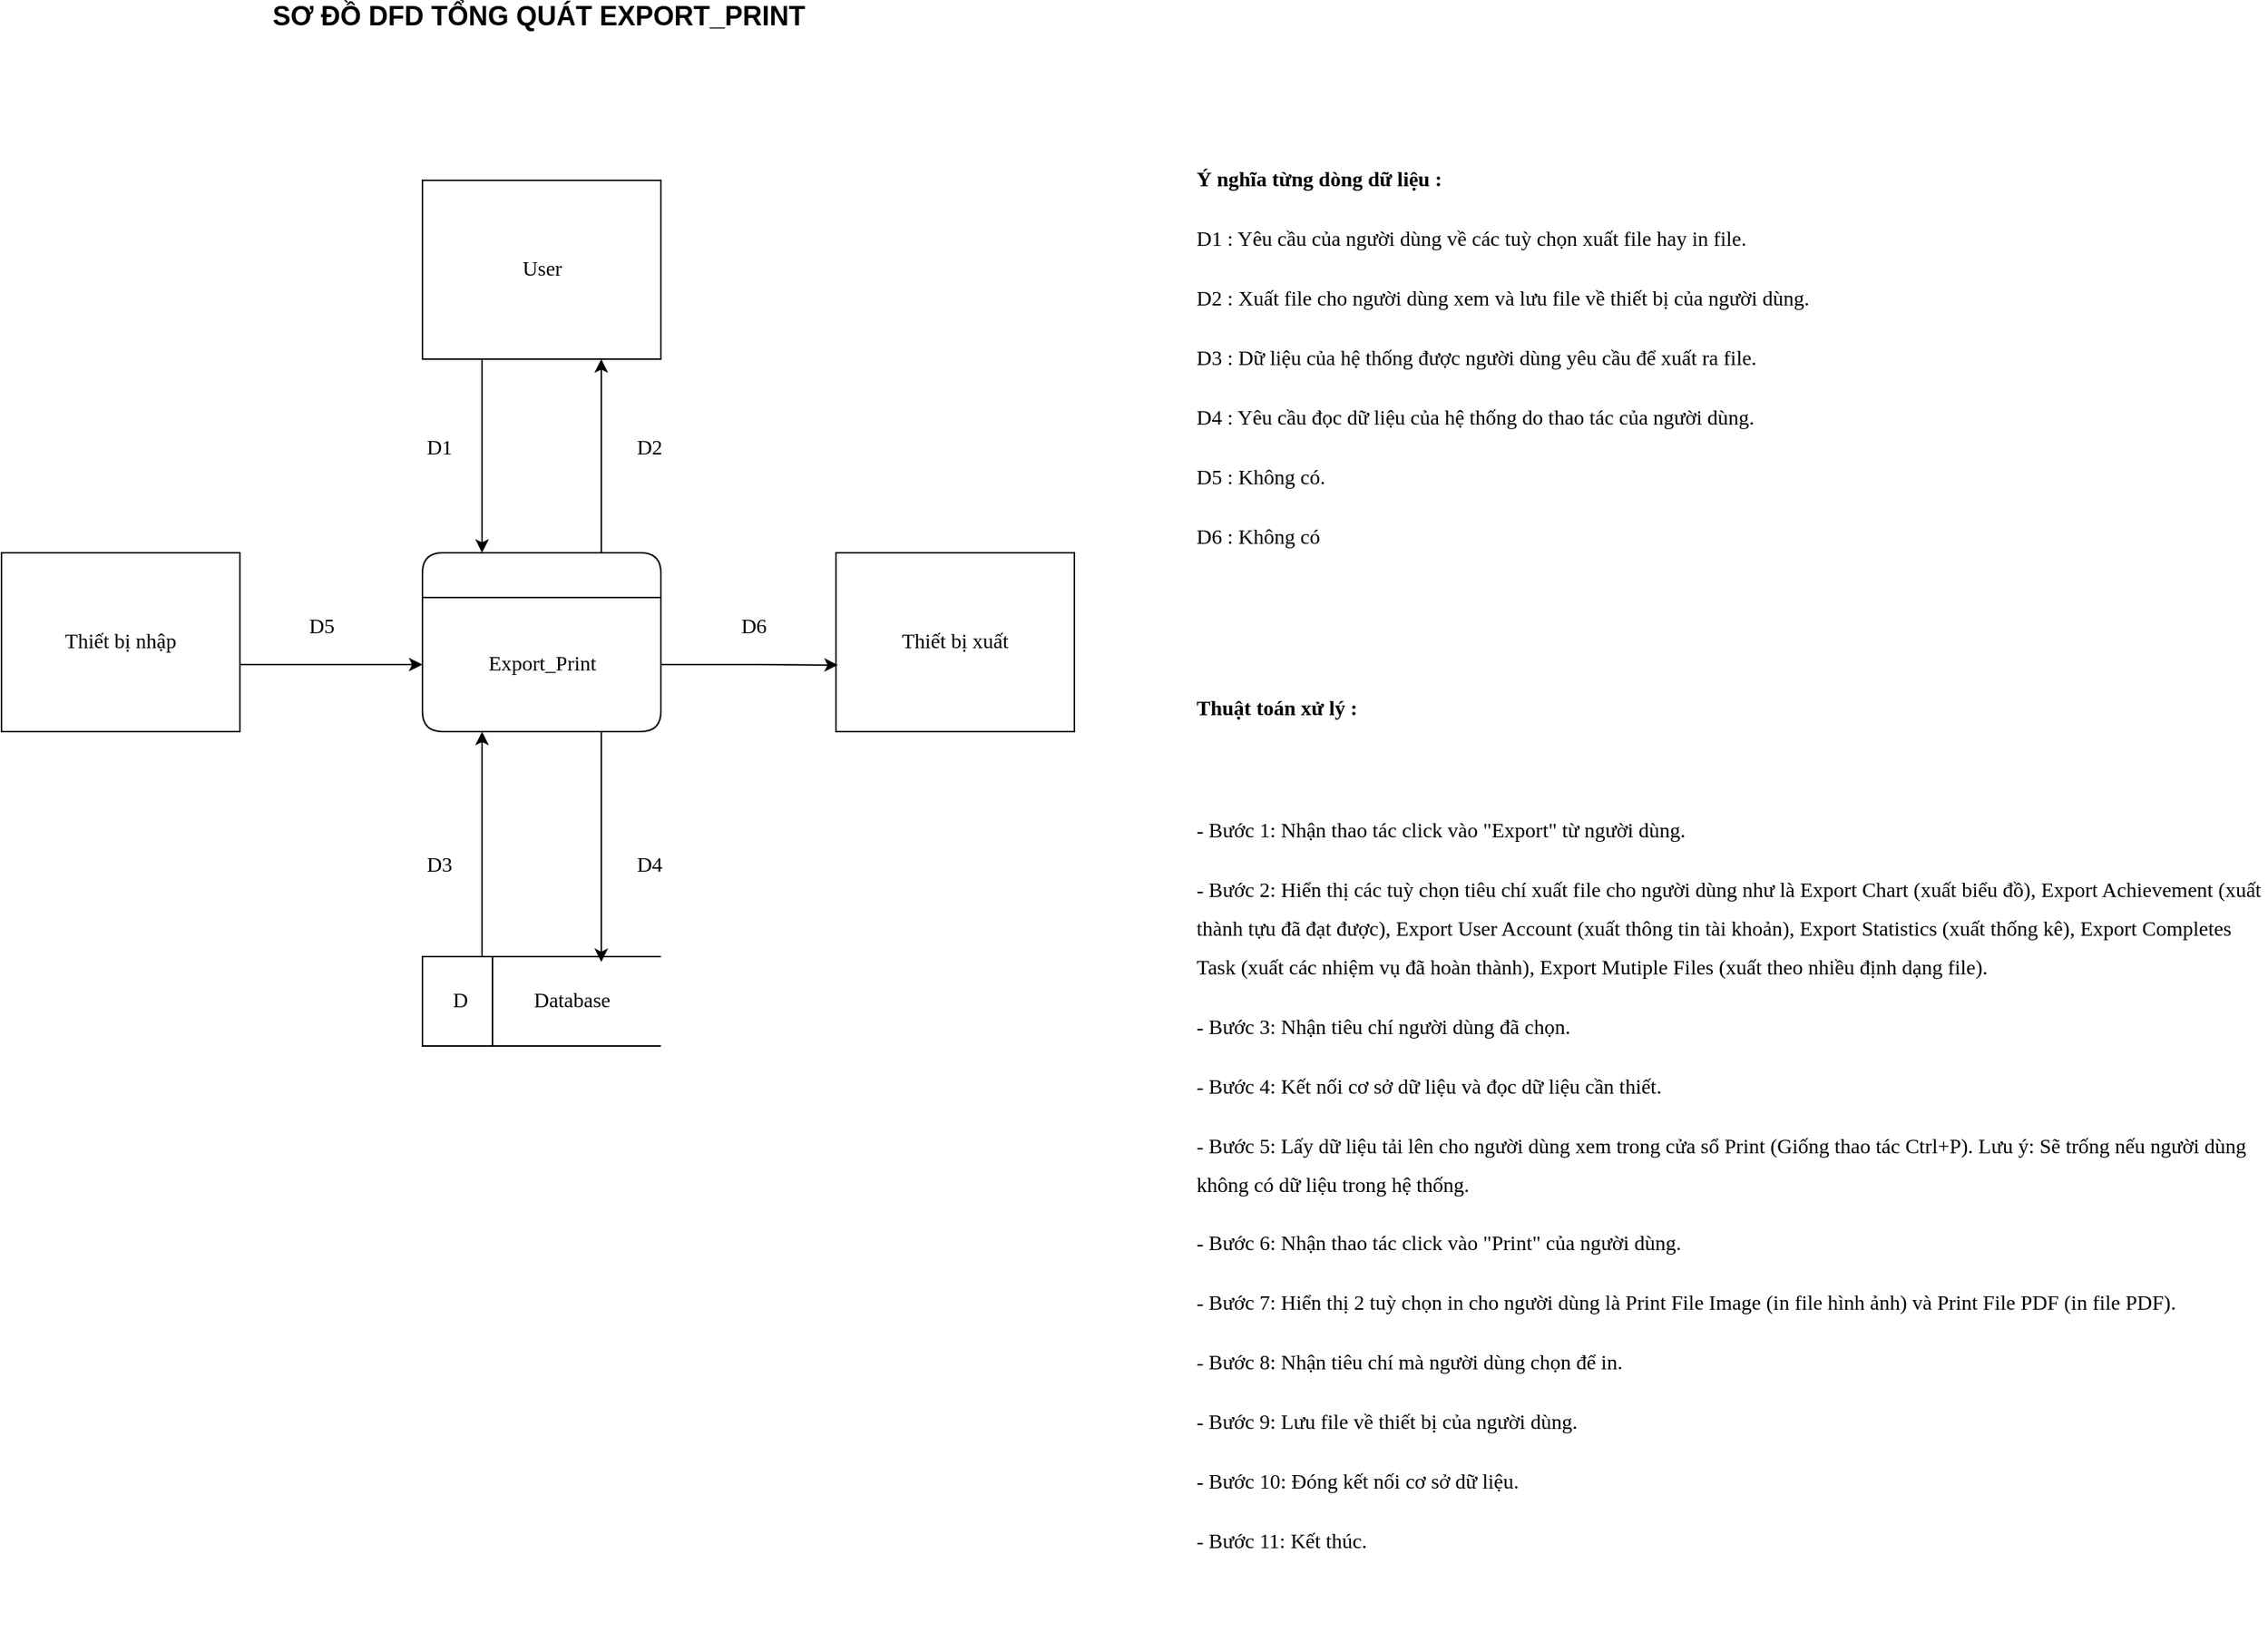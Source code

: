 <mxfile version="13.10.0" type="device"><diagram id="LyHncfJVUUQ7ihSpuBtp" name="Page-1"><mxGraphModel dx="984" dy="1781" grid="1" gridSize="10" guides="1" tooltips="1" connect="1" arrows="1" fold="1" page="1" pageScale="1" pageWidth="827" pageHeight="1169" math="0" shadow="0"><root><mxCell id="0"/><mxCell id="1" parent="0"/><mxCell id="8qcMoCoU_8cXBe1GnI__-13" style="edgeStyle=orthogonalEdgeStyle;rounded=0;orthogonalLoop=1;jettySize=auto;html=1;exitX=0.75;exitY=0;exitDx=0;exitDy=0;entryX=0.75;entryY=1;entryDx=0;entryDy=0;" parent="1" source="8qcMoCoU_8cXBe1GnI__-1" target="8qcMoCoU_8cXBe1GnI__-3" edge="1"><mxGeometry relative="1" as="geometry"/></mxCell><mxCell id="8qcMoCoU_8cXBe1GnI__-1" value="" style="swimlane;childLayout=stackLayout;horizontal=1;startSize=30;horizontalStack=0;rounded=1;fontSize=14;fontStyle=0;strokeWidth=1;resizeParent=0;resizeLast=1;shadow=0;dashed=0;align=center;html=1;fontFamily=Verdana;" parent="1" vertex="1"><mxGeometry x="402.5" y="-760" width="160" height="120" as="geometry"><mxRectangle x="160" y="200" width="50" height="30" as="alternateBounds"/></mxGeometry></mxCell><mxCell id="8qcMoCoU_8cXBe1GnI__-2" value="Export_Print" style="text;html=1;strokeColor=none;fillColor=none;align=center;verticalAlign=middle;whiteSpace=wrap;rounded=0;fontFamily=Verdana;fontSize=14;" parent="8qcMoCoU_8cXBe1GnI__-1" vertex="1"><mxGeometry y="30" width="160" height="90" as="geometry"/></mxCell><mxCell id="8qcMoCoU_8cXBe1GnI__-12" style="edgeStyle=orthogonalEdgeStyle;rounded=0;orthogonalLoop=1;jettySize=auto;html=1;exitX=0.25;exitY=1;exitDx=0;exitDy=0;entryX=0.25;entryY=0;entryDx=0;entryDy=0;" parent="1" source="8qcMoCoU_8cXBe1GnI__-3" target="8qcMoCoU_8cXBe1GnI__-1" edge="1"><mxGeometry relative="1" as="geometry"/></mxCell><mxCell id="8qcMoCoU_8cXBe1GnI__-3" value="User" style="rounded=0;whiteSpace=wrap;html=1;fontFamily=Verdana;fontSize=14;" parent="1" vertex="1"><mxGeometry x="402.5" y="-1010" width="160" height="120" as="geometry"/></mxCell><mxCell id="8qcMoCoU_8cXBe1GnI__-5" value="" style="group" parent="1" vertex="1" connectable="0"><mxGeometry x="402.5" y="-490" width="160" height="61" as="geometry"/></mxCell><mxCell id="8qcMoCoU_8cXBe1GnI__-6" value="" style="strokeWidth=1;html=1;shape=mxgraph.flowchart.annotation_1;align=left;pointerEvents=1;" parent="8qcMoCoU_8cXBe1GnI__-5" vertex="1"><mxGeometry y="1" width="160" height="60" as="geometry"/></mxCell><mxCell id="8qcMoCoU_8cXBe1GnI__-7" value="" style="endArrow=none;html=1;fontFamily=Verdana;fontSize=14;" parent="8qcMoCoU_8cXBe1GnI__-5" edge="1"><mxGeometry width="50" height="50" relative="1" as="geometry"><mxPoint x="47" y="60.5" as="sourcePoint"/><mxPoint x="47" y="0.5" as="targetPoint"/></mxGeometry></mxCell><mxCell id="8qcMoCoU_8cXBe1GnI__-8" value="D" style="text;html=1;strokeColor=none;fillColor=none;align=center;verticalAlign=middle;whiteSpace=wrap;rounded=0;fontFamily=Verdana;fontSize=14;" parent="8qcMoCoU_8cXBe1GnI__-5" vertex="1"><mxGeometry x="10" y="20.5" width="30" height="20" as="geometry"/></mxCell><mxCell id="8qcMoCoU_8cXBe1GnI__-9" value="Database" style="text;html=1;strokeColor=none;fillColor=none;align=center;verticalAlign=middle;whiteSpace=wrap;rounded=0;fontFamily=Verdana;fontSize=14;" parent="8qcMoCoU_8cXBe1GnI__-5" vertex="1"><mxGeometry x="60" y="21" width="80" height="20" as="geometry"/></mxCell><mxCell id="8qcMoCoU_8cXBe1GnI__-10" value="D1" style="text;html=1;strokeColor=none;fillColor=none;align=center;verticalAlign=middle;whiteSpace=wrap;rounded=0;fontFamily=Verdana;fontSize=14;" parent="1" vertex="1"><mxGeometry x="389" y="-850" width="50" height="40" as="geometry"/></mxCell><mxCell id="8qcMoCoU_8cXBe1GnI__-11" value="&lt;font style=&quot;font-size: 18px&quot;&gt;&lt;b&gt;SƠ&amp;nbsp;ĐỒ DFD TỔNG QUÁT EXPORT_PRINT&lt;/b&gt;&lt;/font&gt;" style="text;html=1;strokeColor=none;fillColor=none;align=left;verticalAlign=middle;whiteSpace=wrap;rounded=0;" parent="1" vertex="1"><mxGeometry x="300" y="-1130" width="365" height="20" as="geometry"/></mxCell><mxCell id="8qcMoCoU_8cXBe1GnI__-14" style="edgeStyle=orthogonalEdgeStyle;rounded=0;orthogonalLoop=1;jettySize=auto;html=1;exitX=0.75;exitY=1;exitDx=0;exitDy=0;entryX=0.75;entryY=0.061;entryDx=0;entryDy=0;entryPerimeter=0;" parent="1" source="8qcMoCoU_8cXBe1GnI__-2" target="8qcMoCoU_8cXBe1GnI__-6" edge="1"><mxGeometry relative="1" as="geometry"/></mxCell><mxCell id="8qcMoCoU_8cXBe1GnI__-15" style="edgeStyle=orthogonalEdgeStyle;rounded=0;orthogonalLoop=1;jettySize=auto;html=1;exitX=0.5;exitY=0;exitDx=0;exitDy=0;exitPerimeter=0;entryX=0.25;entryY=1;entryDx=0;entryDy=0;" parent="1" source="8qcMoCoU_8cXBe1GnI__-6" target="8qcMoCoU_8cXBe1GnI__-2" edge="1"><mxGeometry relative="1" as="geometry"><Array as="points"><mxPoint x="443" y="-489"/></Array></mxGeometry></mxCell><mxCell id="8qcMoCoU_8cXBe1GnI__-24" style="edgeStyle=orthogonalEdgeStyle;rounded=0;orthogonalLoop=1;jettySize=auto;html=1;exitX=1;exitY=0.5;exitDx=0;exitDy=0;entryX=0;entryY=0.5;entryDx=0;entryDy=0;" parent="1" source="8qcMoCoU_8cXBe1GnI__-16" target="8qcMoCoU_8cXBe1GnI__-2" edge="1"><mxGeometry relative="1" as="geometry"><Array as="points"><mxPoint x="240" y="-685"/></Array></mxGeometry></mxCell><mxCell id="8qcMoCoU_8cXBe1GnI__-16" value="Thiết bị nhập" style="rounded=0;whiteSpace=wrap;html=1;fontFamily=Verdana;fontSize=14;" parent="1" vertex="1"><mxGeometry x="120" y="-760" width="160" height="120" as="geometry"/></mxCell><mxCell id="8qcMoCoU_8cXBe1GnI__-17" value="Thiết bị xuất" style="rounded=0;whiteSpace=wrap;html=1;fontFamily=Verdana;fontSize=14;" parent="1" vertex="1"><mxGeometry x="680" y="-760" width="160" height="120" as="geometry"/></mxCell><mxCell id="8qcMoCoU_8cXBe1GnI__-23" style="edgeStyle=orthogonalEdgeStyle;rounded=0;orthogonalLoop=1;jettySize=auto;html=1;entryX=0.008;entryY=0.628;entryDx=0;entryDy=0;entryPerimeter=0;" parent="1" source="8qcMoCoU_8cXBe1GnI__-2" target="8qcMoCoU_8cXBe1GnI__-17" edge="1"><mxGeometry relative="1" as="geometry"/></mxCell><mxCell id="8qcMoCoU_8cXBe1GnI__-25" value="D2" style="text;html=1;strokeColor=none;fillColor=none;align=center;verticalAlign=middle;whiteSpace=wrap;rounded=0;fontFamily=Verdana;fontSize=14;" parent="1" vertex="1"><mxGeometry x="530" y="-850" width="50" height="40" as="geometry"/></mxCell><mxCell id="8qcMoCoU_8cXBe1GnI__-26" value="D6" style="text;html=1;strokeColor=none;fillColor=none;align=center;verticalAlign=middle;whiteSpace=wrap;rounded=0;fontFamily=Verdana;fontSize=14;" parent="1" vertex="1"><mxGeometry x="600" y="-730" width="50" height="40" as="geometry"/></mxCell><mxCell id="8qcMoCoU_8cXBe1GnI__-27" value="D4" style="text;html=1;strokeColor=none;fillColor=none;align=center;verticalAlign=middle;whiteSpace=wrap;rounded=0;fontFamily=Verdana;fontSize=14;" parent="1" vertex="1"><mxGeometry x="530" y="-570" width="50" height="40" as="geometry"/></mxCell><mxCell id="8qcMoCoU_8cXBe1GnI__-28" value="D3" style="text;html=1;strokeColor=none;fillColor=none;align=center;verticalAlign=middle;whiteSpace=wrap;rounded=0;fontFamily=Verdana;fontSize=14;" parent="1" vertex="1"><mxGeometry x="389" y="-570" width="50" height="40" as="geometry"/></mxCell><mxCell id="8qcMoCoU_8cXBe1GnI__-29" value="D5" style="text;html=1;strokeColor=none;fillColor=none;align=center;verticalAlign=middle;whiteSpace=wrap;rounded=0;fontFamily=Verdana;fontSize=14;" parent="1" vertex="1"><mxGeometry x="310" y="-730" width="50" height="40" as="geometry"/></mxCell><mxCell id="8qcMoCoU_8cXBe1GnI__-30" value="&lt;b&gt;Ý nghĩa từng dòng dữ liệu :&lt;/b&gt;" style="text;html=1;strokeColor=none;fillColor=none;align=left;verticalAlign=middle;whiteSpace=wrap;rounded=0;fontFamily=Verdana;fontSize=14;" parent="1" vertex="1"><mxGeometry x="920" y="-1030" width="240" height="40" as="geometry"/></mxCell><mxCell id="8qcMoCoU_8cXBe1GnI__-31" value="D1 : Yêu cầu của người dùng về các tuỳ chọn xuất file hay in file." style="text;html=1;strokeColor=none;fillColor=none;align=left;verticalAlign=middle;whiteSpace=wrap;rounded=0;fontFamily=Verdana;fontSize=14;" parent="1" vertex="1"><mxGeometry x="920" y="-990" width="470" height="40" as="geometry"/></mxCell><mxCell id="8qcMoCoU_8cXBe1GnI__-32" value="D2 : Xuất file cho người dùng xem và lưu file về thiết bị của người dùng." style="text;html=1;strokeColor=none;fillColor=none;align=left;verticalAlign=middle;whiteSpace=wrap;rounded=0;fontFamily=Verdana;fontSize=14;" parent="1" vertex="1"><mxGeometry x="920" y="-950" width="530" height="40" as="geometry"/></mxCell><mxCell id="8qcMoCoU_8cXBe1GnI__-34" value="D3 : Dữ liệu của hệ thống&amp;nbsp;được người dùng yêu cầu&amp;nbsp;để xuất ra file." style="text;html=1;strokeColor=none;fillColor=none;align=left;verticalAlign=middle;whiteSpace=wrap;rounded=0;fontFamily=Verdana;fontSize=14;" parent="1" vertex="1"><mxGeometry x="920" y="-910" width="510" height="40" as="geometry"/></mxCell><mxCell id="8qcMoCoU_8cXBe1GnI__-35" value="D4 : Yêu cầu&amp;nbsp;đọc dữ liệu của hệ thống do thao tác của người dùng." style="text;html=1;strokeColor=none;fillColor=none;align=left;verticalAlign=middle;whiteSpace=wrap;rounded=0;fontFamily=Verdana;fontSize=14;" parent="1" vertex="1"><mxGeometry x="920" y="-870" width="490" height="40" as="geometry"/></mxCell><mxCell id="8qcMoCoU_8cXBe1GnI__-36" value="D5 : Không có." style="text;html=1;strokeColor=none;fillColor=none;align=left;verticalAlign=middle;whiteSpace=wrap;rounded=0;fontFamily=Verdana;fontSize=14;" parent="1" vertex="1"><mxGeometry x="920" y="-830" width="150" height="40" as="geometry"/></mxCell><mxCell id="8qcMoCoU_8cXBe1GnI__-37" value="D6 : Không có" style="text;html=1;strokeColor=none;fillColor=none;align=left;verticalAlign=middle;whiteSpace=wrap;rounded=0;fontFamily=Verdana;fontSize=14;" parent="1" vertex="1"><mxGeometry x="920" y="-790" width="110" height="40" as="geometry"/></mxCell><mxCell id="8qcMoCoU_8cXBe1GnI__-39" value="&lt;b&gt;Thuật toán xử lý :&lt;/b&gt;" style="text;html=1;strokeColor=none;fillColor=none;align=left;verticalAlign=middle;whiteSpace=wrap;rounded=0;fontFamily=Verdana;fontSize=14;" parent="1" vertex="1"><mxGeometry x="920" y="-670" width="160" height="30" as="geometry"/></mxCell><mxCell id="8qcMoCoU_8cXBe1GnI__-40" value="&lt;p style=&quot;line-height: 185%&quot;&gt;- Bước 1: Nhận thao tác click vào &quot;Export&quot; từ người dùng.&lt;/p&gt;&lt;p style=&quot;line-height: 185%&quot;&gt;- Bước 2: Hiển thị các tuỳ chọn tiêu chí xuất file cho người dùng như là Export Chart (xuất biểu đồ), Export Achievement (xuất thành tựu đã đạt được), Export User Account (xuất thông tin tài khoản), Export Statistics (xuất thống kê), Export Completes Task (xuất các nhiệm vụ đã hoàn thành), Export Mutiple Files (xuất theo nhiều định dạng file).&lt;/p&gt;&lt;p style=&quot;line-height: 185%&quot;&gt;- Bước 3: Nhận tiêu chí người dùng&amp;nbsp;đã chọn.&lt;/p&gt;&lt;p style=&quot;line-height: 185%&quot;&gt;- Bước 4: Kết nối cơ sở dữ liệu và đọc dữ liệu cần thiết.&lt;/p&gt;&lt;p style=&quot;line-height: 185%&quot;&gt;- Bước 5: Lấy dữ liệu tải lên cho người dùng xem trong cửa sổ Print (Giống thao tác Ctrl+P). Lưu&amp;nbsp;ý: Sẽ trống nếu người dùng không có dữ liệu trong hệ thống.&amp;nbsp;&lt;/p&gt;&lt;p style=&quot;line-height: 185%&quot;&gt;- Bước 6: Nhận thao tác click vào &quot;Print&quot; của người dùng.&lt;/p&gt;&lt;p style=&quot;line-height: 185%&quot;&gt;- Bước 7: Hiển thị 2 tuỳ chọn in cho người dùng là Print File Image (in file hình ảnh) và Print File PDF (in file PDF).&lt;/p&gt;&lt;p style=&quot;line-height: 185%&quot;&gt;- Bước 8: Nhận tiêu chí mà người dùng chọn&amp;nbsp;để in.&lt;/p&gt;&lt;p style=&quot;line-height: 185%&quot;&gt;- Bước 9: Lưu file về thiết bị của người dùng.&amp;nbsp;&lt;br&gt;&lt;/p&gt;&lt;p style=&quot;line-height: 185%&quot;&gt;- Bước 10:&amp;nbsp;Đóng kết nối cơ sở dữ liệu.&lt;/p&gt;&lt;p style=&quot;line-height: 185%&quot;&gt;- Bước 11: Kết thúc.&lt;/p&gt;" style="text;html=1;strokeColor=none;fillColor=none;align=left;verticalAlign=middle;whiteSpace=wrap;rounded=0;fontFamily=Verdana;fontSize=14;" parent="1" vertex="1"><mxGeometry x="920" y="-640" width="720" height="610" as="geometry"/></mxCell></root></mxGraphModel></diagram></mxfile>